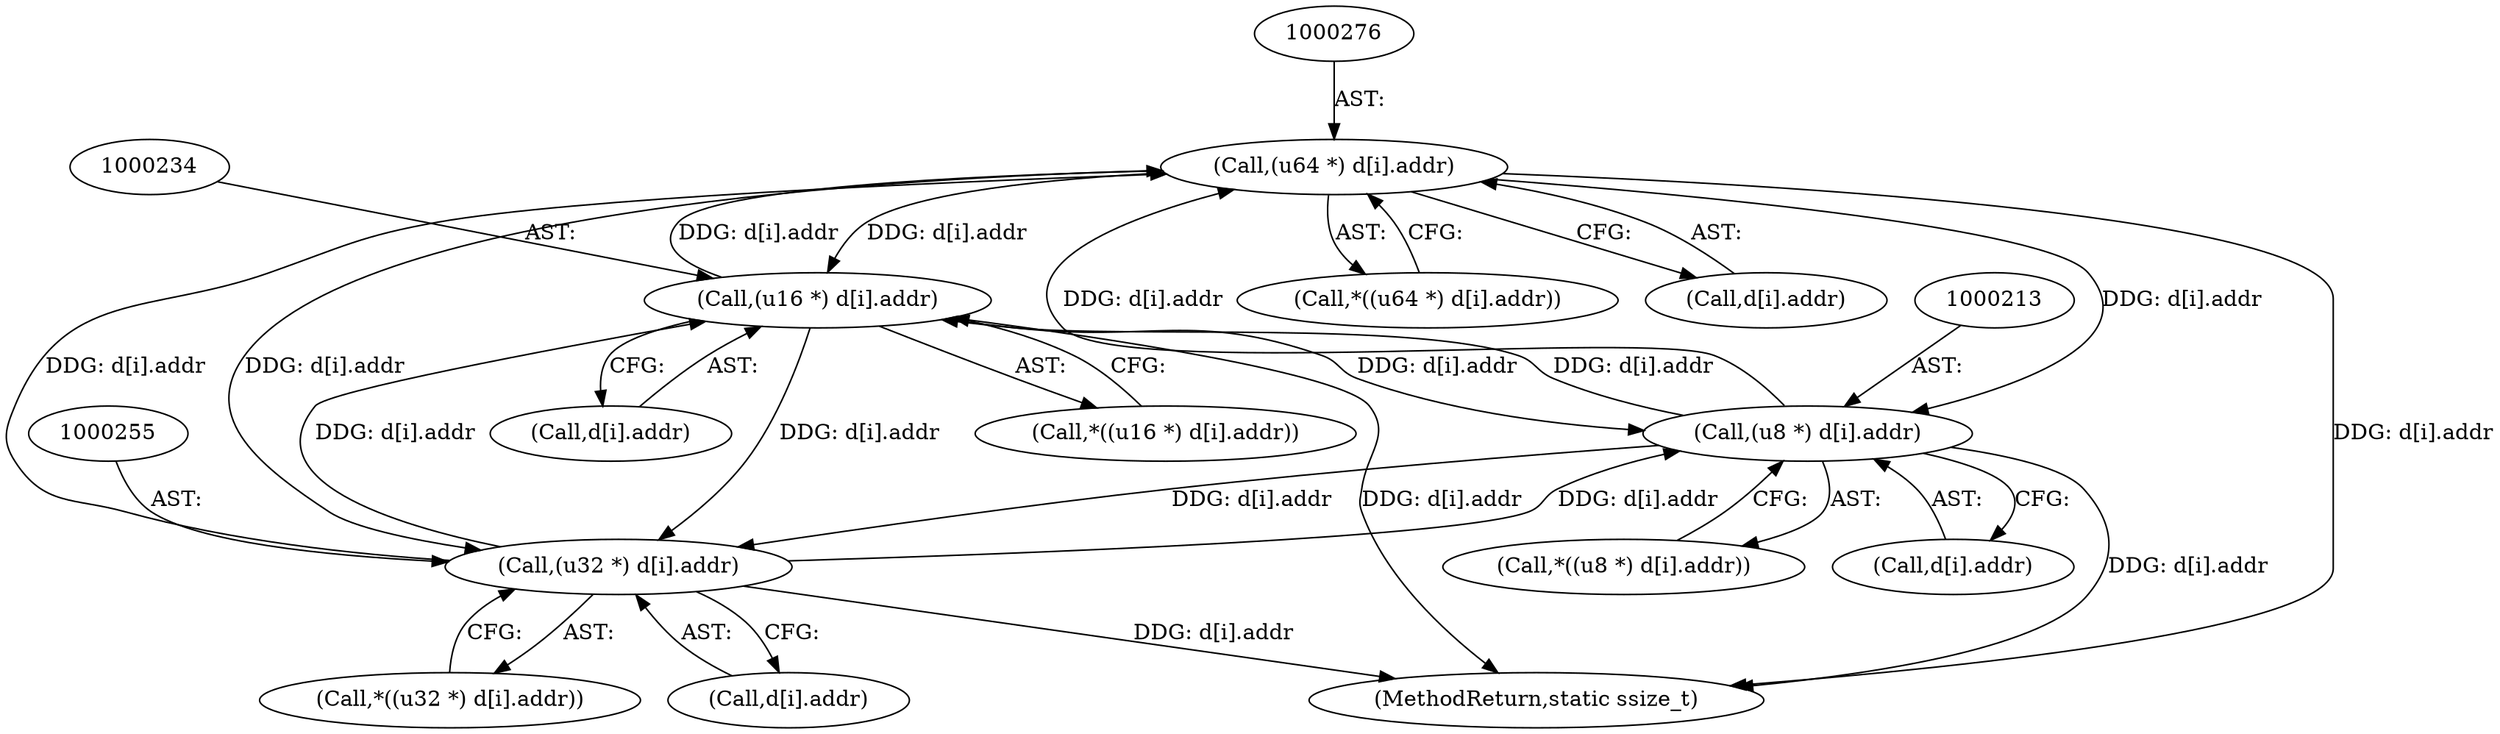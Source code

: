 digraph "0_linux_a497e47d4aec37aaf8f13509f3ef3d1f6a717d88@pointer" {
"1000275" [label="(Call,(u64 *) d[i].addr)"];
"1000233" [label="(Call,(u16 *) d[i].addr)"];
"1000212" [label="(Call,(u8 *) d[i].addr)"];
"1000275" [label="(Call,(u64 *) d[i].addr)"];
"1000254" [label="(Call,(u32 *) d[i].addr)"];
"1000214" [label="(Call,d[i].addr)"];
"1000233" [label="(Call,(u16 *) d[i].addr)"];
"1000235" [label="(Call,d[i].addr)"];
"1000254" [label="(Call,(u32 *) d[i].addr)"];
"1000232" [label="(Call,*((u16 *) d[i].addr))"];
"1000253" [label="(Call,*((u32 *) d[i].addr))"];
"1000212" [label="(Call,(u8 *) d[i].addr)"];
"1000293" [label="(MethodReturn,static ssize_t)"];
"1000275" [label="(Call,(u64 *) d[i].addr)"];
"1000274" [label="(Call,*((u64 *) d[i].addr))"];
"1000256" [label="(Call,d[i].addr)"];
"1000211" [label="(Call,*((u8 *) d[i].addr))"];
"1000277" [label="(Call,d[i].addr)"];
"1000275" -> "1000274"  [label="AST: "];
"1000275" -> "1000277"  [label="CFG: "];
"1000276" -> "1000275"  [label="AST: "];
"1000277" -> "1000275"  [label="AST: "];
"1000274" -> "1000275"  [label="CFG: "];
"1000275" -> "1000293"  [label="DDG: d[i].addr"];
"1000275" -> "1000212"  [label="DDG: d[i].addr"];
"1000275" -> "1000233"  [label="DDG: d[i].addr"];
"1000275" -> "1000254"  [label="DDG: d[i].addr"];
"1000233" -> "1000275"  [label="DDG: d[i].addr"];
"1000212" -> "1000275"  [label="DDG: d[i].addr"];
"1000254" -> "1000275"  [label="DDG: d[i].addr"];
"1000233" -> "1000232"  [label="AST: "];
"1000233" -> "1000235"  [label="CFG: "];
"1000234" -> "1000233"  [label="AST: "];
"1000235" -> "1000233"  [label="AST: "];
"1000232" -> "1000233"  [label="CFG: "];
"1000233" -> "1000293"  [label="DDG: d[i].addr"];
"1000233" -> "1000212"  [label="DDG: d[i].addr"];
"1000212" -> "1000233"  [label="DDG: d[i].addr"];
"1000254" -> "1000233"  [label="DDG: d[i].addr"];
"1000233" -> "1000254"  [label="DDG: d[i].addr"];
"1000212" -> "1000211"  [label="AST: "];
"1000212" -> "1000214"  [label="CFG: "];
"1000213" -> "1000212"  [label="AST: "];
"1000214" -> "1000212"  [label="AST: "];
"1000211" -> "1000212"  [label="CFG: "];
"1000212" -> "1000293"  [label="DDG: d[i].addr"];
"1000254" -> "1000212"  [label="DDG: d[i].addr"];
"1000212" -> "1000254"  [label="DDG: d[i].addr"];
"1000254" -> "1000253"  [label="AST: "];
"1000254" -> "1000256"  [label="CFG: "];
"1000255" -> "1000254"  [label="AST: "];
"1000256" -> "1000254"  [label="AST: "];
"1000253" -> "1000254"  [label="CFG: "];
"1000254" -> "1000293"  [label="DDG: d[i].addr"];
}
